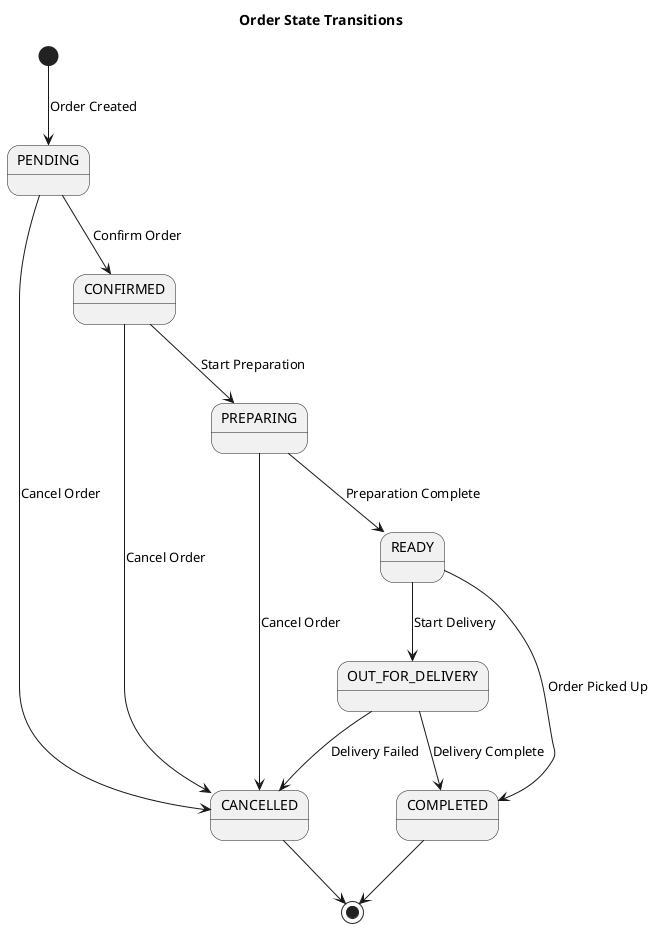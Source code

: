 @startuml
' State Diagram for Order Status

title Order State Transitions

[*] --> PENDING : Order Created

PENDING --> CONFIRMED : Confirm Order
PENDING --> CANCELLED : Cancel Order

CONFIRMED --> PREPARING : Start Preparation
CONFIRMED --> CANCELLED : Cancel Order

PREPARING --> READY : Preparation Complete
PREPARING --> CANCELLED : Cancel Order

READY --> COMPLETED : Order Picked Up
READY --> OUT_FOR_DELIVERY : Start Delivery

OUT_FOR_DELIVERY --> COMPLETED : Delivery Complete
OUT_FOR_DELIVERY --> CANCELLED : Delivery Failed

COMPLETED --> [*]
CANCELLED --> [*]

@enduml